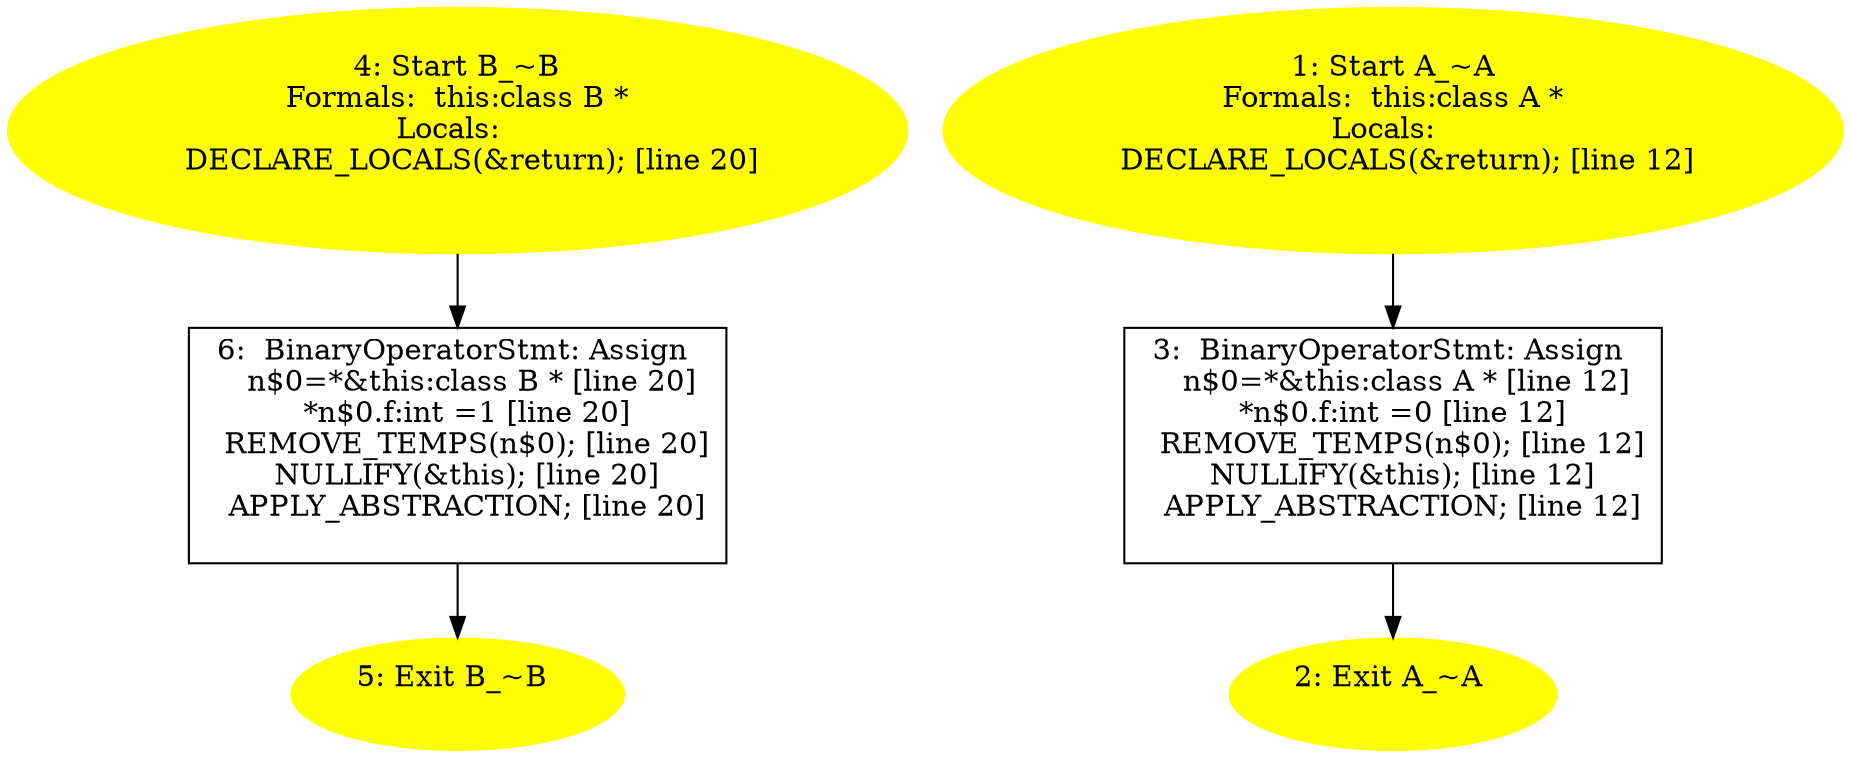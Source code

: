 /* @generated */
digraph iCFG {
6 [label="6:  BinaryOperatorStmt: Assign \n   n$0=*&this:class B * [line 20]\n  *n$0.f:int =1 [line 20]\n  REMOVE_TEMPS(n$0); [line 20]\n  NULLIFY(&this); [line 20]\n  APPLY_ABSTRACTION; [line 20]\n " shape="box"]
	

	 6 -> 5 ;
5 [label="5: Exit B_~B \n  " color=yellow style=filled]
	

4 [label="4: Start B_~B\nFormals:  this:class B *\nLocals:  \n   DECLARE_LOCALS(&return); [line 20]\n " color=yellow style=filled]
	

	 4 -> 6 ;
3 [label="3:  BinaryOperatorStmt: Assign \n   n$0=*&this:class A * [line 12]\n  *n$0.f:int =0 [line 12]\n  REMOVE_TEMPS(n$0); [line 12]\n  NULLIFY(&this); [line 12]\n  APPLY_ABSTRACTION; [line 12]\n " shape="box"]
	

	 3 -> 2 ;
2 [label="2: Exit A_~A \n  " color=yellow style=filled]
	

1 [label="1: Start A_~A\nFormals:  this:class A *\nLocals:  \n   DECLARE_LOCALS(&return); [line 12]\n " color=yellow style=filled]
	

	 1 -> 3 ;
}
